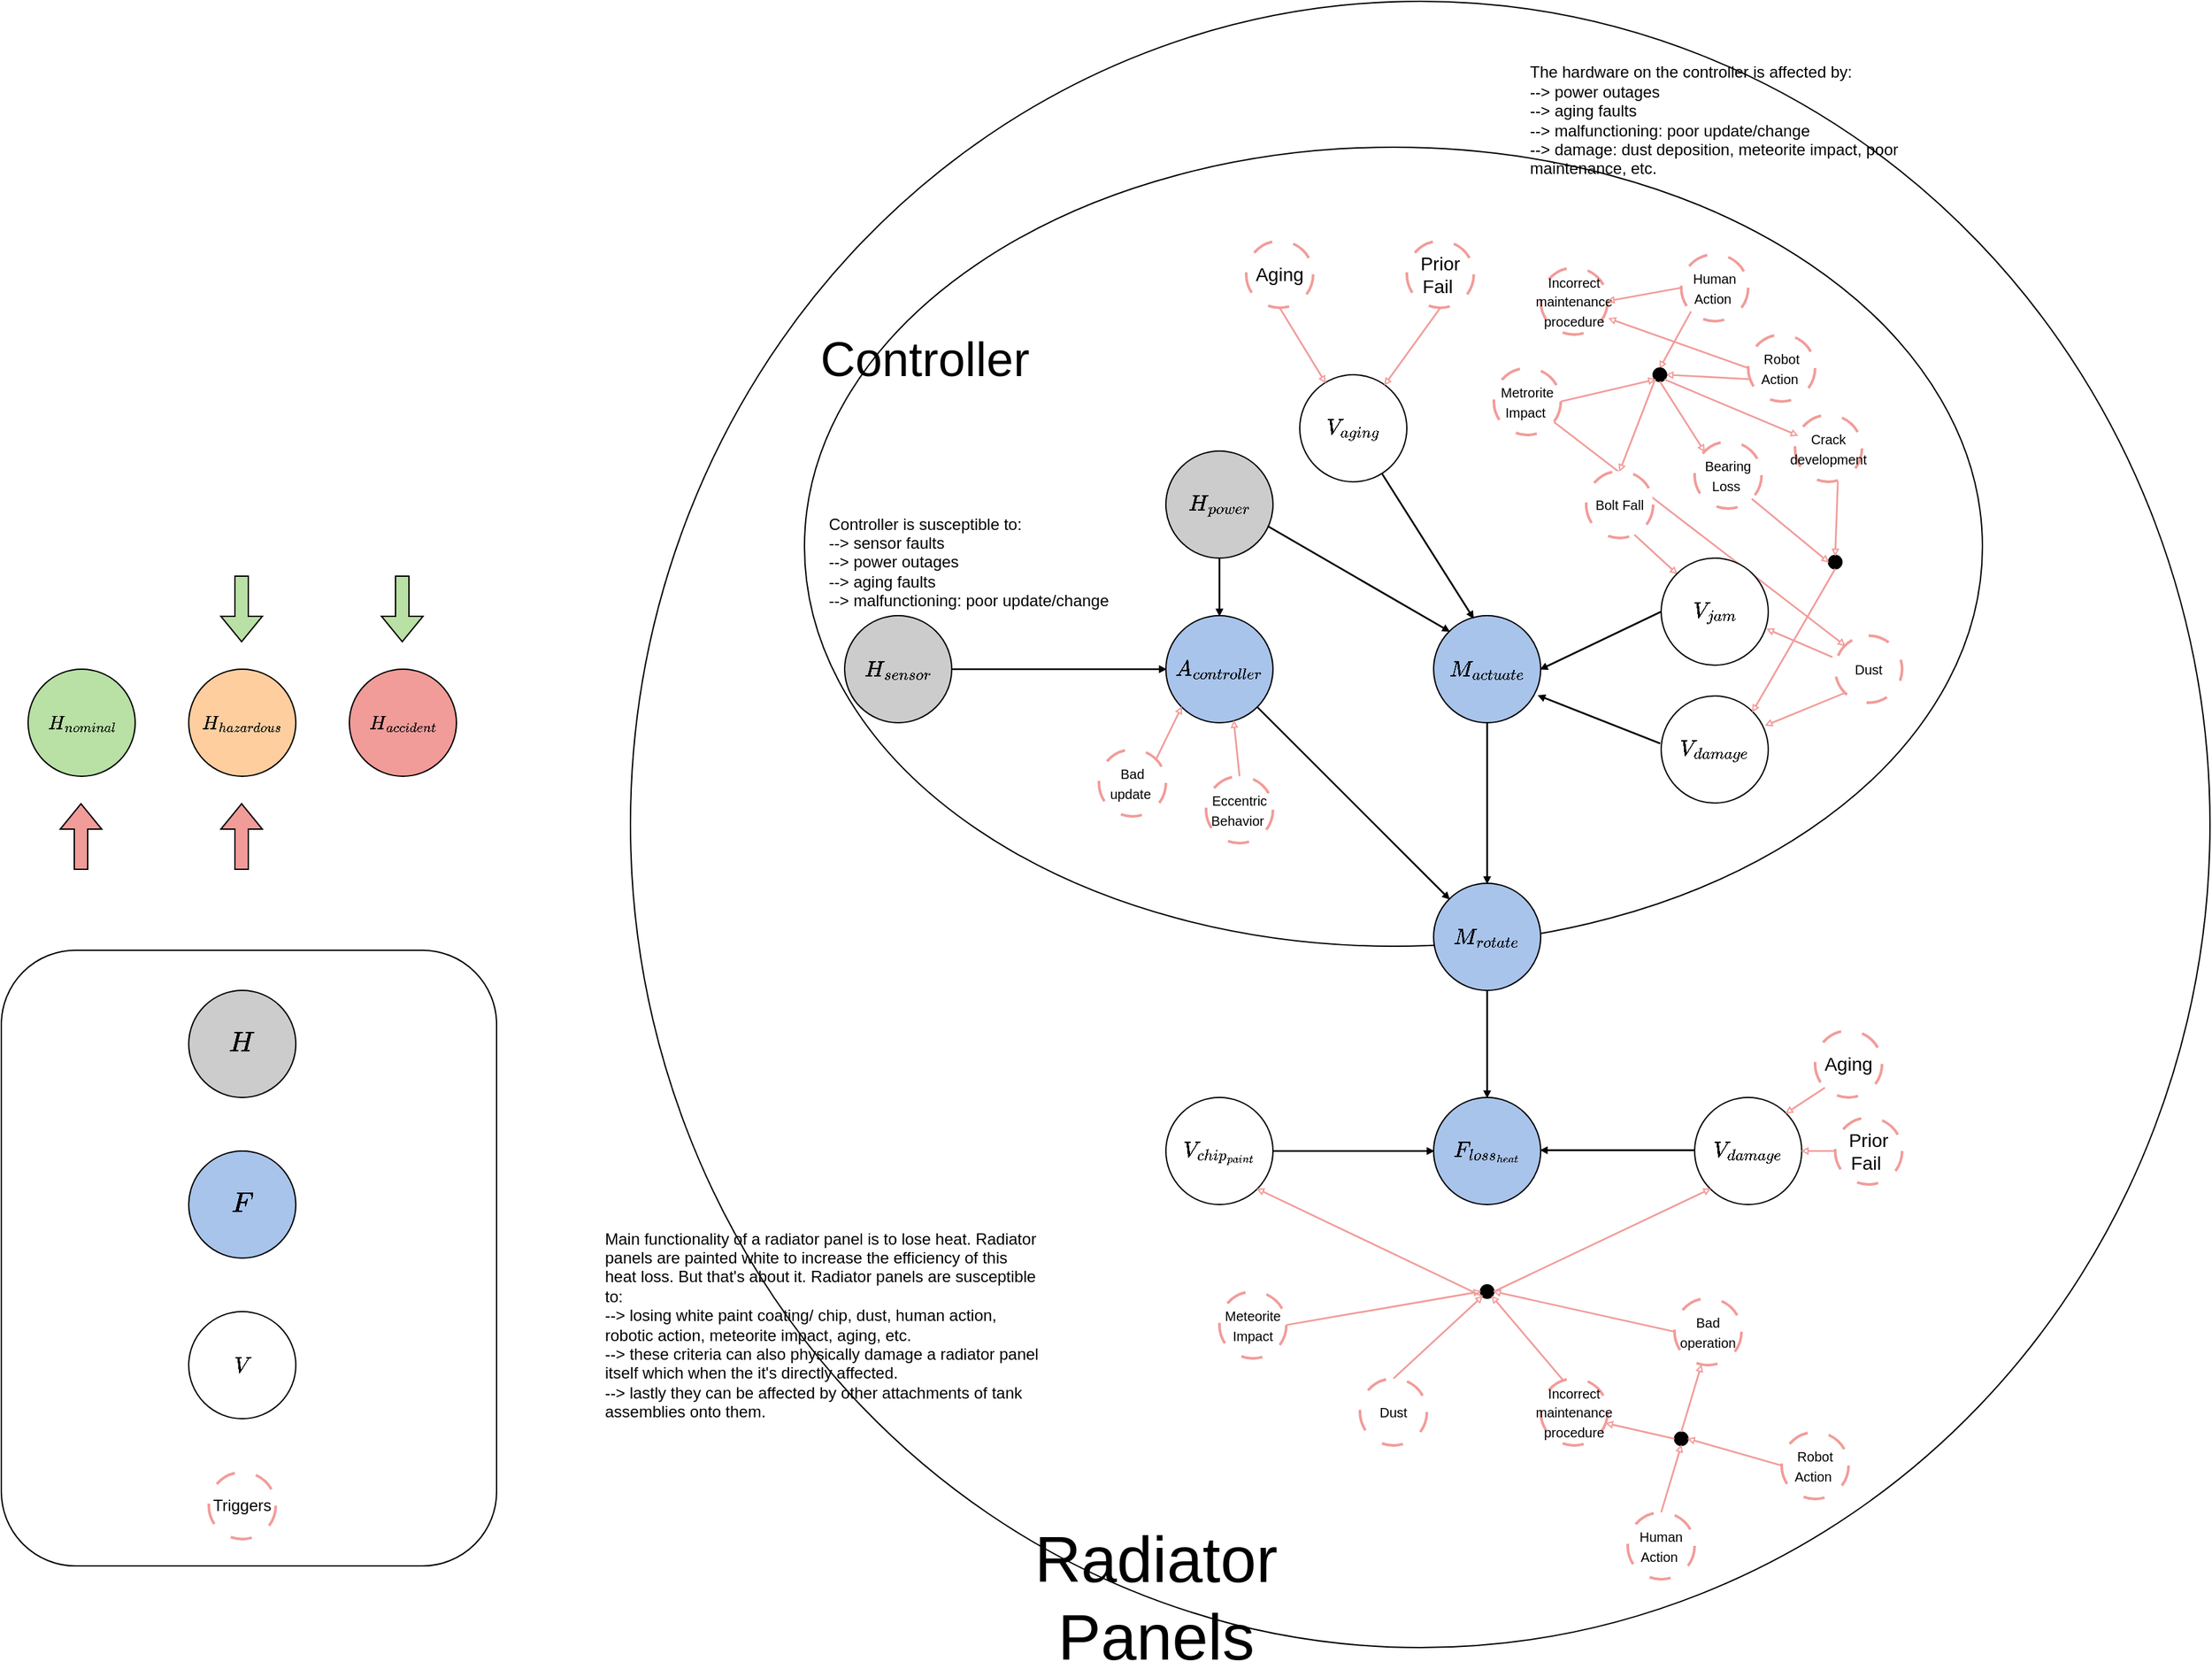 <mxfile version="21.6.8" type="device">
  <diagram name="Page-1" id="eAiV2HlveXnox6a5wbPU">
    <mxGraphModel dx="-1944" dy="2448" grid="1" gridSize="10" guides="1" tooltips="1" connect="1" arrows="1" fold="1" page="1" pageScale="1" pageWidth="850" pageHeight="1100" math="1" shadow="0">
      <root>
        <mxCell id="0" />
        <mxCell id="1" parent="0" />
        <mxCell id="Y6DLFuJjkjQP9hIwQ6mm-1" value="" style="rounded=1;whiteSpace=wrap;html=1;" vertex="1" parent="1">
          <mxGeometry x="3420" y="90" width="370" height="460" as="geometry" />
        </mxCell>
        <mxCell id="muE9ZtOaTJ1mrHtmLqYb-63" value="" style="ellipse;whiteSpace=wrap;html=1;strokeColor=#000000;" parent="1" vertex="1">
          <mxGeometry x="3890" y="-619" width="1180" height="1230" as="geometry" />
        </mxCell>
        <mxCell id="muE9ZtOaTJ1mrHtmLqYb-22" value="" style="ellipse;whiteSpace=wrap;html=1;strokeColor=#000000;" parent="1" vertex="1">
          <mxGeometry x="4020" y="-510" width="880" height="597" as="geometry" />
        </mxCell>
        <mxCell id="muE9ZtOaTJ1mrHtmLqYb-1" value="&lt;span style=&quot;caret-color: rgb(0, 0, 0); color: rgb(0, 0, 0); font-family: Helvetica; font-size: 12px; font-style: normal; font-variant-caps: normal; font-weight: 400; letter-spacing: normal; text-align: center; text-indent: 0px; text-transform: none; word-spacing: 0px; -webkit-text-stroke-width: 0px; text-decoration: none; float: none; display: inline !important;&quot;&gt;$$ H_{nominal}$$&lt;/span&gt;" style="ellipse;whiteSpace=wrap;html=1;aspect=fixed;fillColor=#B9E0A5;" parent="1" vertex="1">
          <mxGeometry x="3440" y="-120" width="80" height="80" as="geometry" />
        </mxCell>
        <mxCell id="muE9ZtOaTJ1mrHtmLqYb-2" value="&lt;span style=&quot;caret-color: rgb(0, 0, 0); color: rgb(0, 0, 0); font-family: Helvetica; font-size: 12px; font-style: normal; font-variant-caps: normal; font-weight: 400; letter-spacing: normal; text-align: center; text-indent: 0px; text-transform: none; word-spacing: 0px; -webkit-text-stroke-width: 0px; text-decoration: none; float: none; display: inline !important;&quot;&gt;$$ H_{hazardous}$$&lt;/span&gt;" style="ellipse;whiteSpace=wrap;html=1;aspect=fixed;fillColor=#FFCE9F;" parent="1" vertex="1">
          <mxGeometry x="3560" y="-120" width="80" height="80" as="geometry" />
        </mxCell>
        <mxCell id="muE9ZtOaTJ1mrHtmLqYb-3" value="&lt;span style=&quot;caret-color: rgb(0, 0, 0); color: rgb(0, 0, 0); font-family: Helvetica; font-size: 12px; font-style: normal; font-variant-caps: normal; font-weight: 400; letter-spacing: normal; text-align: center; text-indent: 0px; text-transform: none; word-spacing: 0px; -webkit-text-stroke-width: 0px; text-decoration: none; float: none; display: inline !important;&quot;&gt;$$ H_{accident}$$&lt;/span&gt;" style="ellipse;whiteSpace=wrap;html=1;aspect=fixed;fillColor=#F19C99;" parent="1" vertex="1">
          <mxGeometry x="3680" y="-120" width="80" height="80" as="geometry" />
        </mxCell>
        <mxCell id="muE9ZtOaTJ1mrHtmLqYb-4" value="" style="shape=flexArrow;endArrow=classic;html=1;rounded=0;fillColor=#F19C99;" parent="1" edge="1">
          <mxGeometry width="50" height="50" relative="1" as="geometry">
            <mxPoint x="3479.5" y="30" as="sourcePoint" />
            <mxPoint x="3479.5" y="-20" as="targetPoint" />
          </mxGeometry>
        </mxCell>
        <mxCell id="muE9ZtOaTJ1mrHtmLqYb-5" value="" style="shape=flexArrow;endArrow=classic;html=1;rounded=0;fillColor=#F19C99;" parent="1" edge="1">
          <mxGeometry width="50" height="50" relative="1" as="geometry">
            <mxPoint x="3599.5" y="30" as="sourcePoint" />
            <mxPoint x="3599.5" y="-20" as="targetPoint" />
          </mxGeometry>
        </mxCell>
        <mxCell id="muE9ZtOaTJ1mrHtmLqYb-6" value="" style="shape=flexArrow;endArrow=classic;html=1;rounded=0;fillColor=#B9E0A5;" parent="1" edge="1">
          <mxGeometry width="50" height="50" relative="1" as="geometry">
            <mxPoint x="3599.5" y="-190" as="sourcePoint" />
            <mxPoint x="3599.5" y="-140" as="targetPoint" />
          </mxGeometry>
        </mxCell>
        <mxCell id="muE9ZtOaTJ1mrHtmLqYb-7" value="" style="shape=flexArrow;endArrow=classic;html=1;rounded=0;fillColor=#B9E0A5;" parent="1" edge="1">
          <mxGeometry width="50" height="50" relative="1" as="geometry">
            <mxPoint x="3719.5" y="-190" as="sourcePoint" />
            <mxPoint x="3719.5" y="-140" as="targetPoint" />
          </mxGeometry>
        </mxCell>
        <mxCell id="muE9ZtOaTJ1mrHtmLqYb-8" value="&lt;font style=&quot;font-size: 18px;&quot;&gt;$$H$$&lt;/font&gt;" style="ellipse;whiteSpace=wrap;html=1;aspect=fixed;fillColor=#CCCCCC;" parent="1" vertex="1">
          <mxGeometry x="3560" y="120" width="80" height="80" as="geometry" />
        </mxCell>
        <mxCell id="muE9ZtOaTJ1mrHtmLqYb-9" value="&lt;font style=&quot;font-size: 18px;&quot;&gt;$$F$$&lt;/font&gt;" style="ellipse;whiteSpace=wrap;html=1;aspect=fixed;fillColor=#A9C4EB;" parent="1" vertex="1">
          <mxGeometry x="3560" y="240" width="80" height="80" as="geometry" />
        </mxCell>
        <mxCell id="muE9ZtOaTJ1mrHtmLqYb-10" value="&lt;font style=&quot;font-size: 14px;&quot;&gt;$$A_{controller}$$&lt;/font&gt;" style="ellipse;whiteSpace=wrap;html=1;aspect=fixed;fillColor=#A9C4EB;" parent="1" vertex="1">
          <mxGeometry x="4290" y="-160" width="80" height="80" as="geometry" />
        </mxCell>
        <mxCell id="muE9ZtOaTJ1mrHtmLqYb-11" value="&lt;font style=&quot;font-size: 14px;&quot;&gt;$$M_{actuate}$$&lt;/font&gt;" style="ellipse;whiteSpace=wrap;html=1;aspect=fixed;fillColor=#A9C4EB;" parent="1" vertex="1">
          <mxGeometry x="4490" y="-160" width="80" height="80" as="geometry" />
        </mxCell>
        <mxCell id="muE9ZtOaTJ1mrHtmLqYb-13" value="&lt;font style=&quot;font-size: 14px;&quot;&gt;$$H_{sensor}$$&lt;/font&gt;" style="ellipse;whiteSpace=wrap;html=1;aspect=fixed;fillColor=#CCCCCC;" parent="1" vertex="1">
          <mxGeometry x="4050" y="-160" width="80" height="80" as="geometry" />
        </mxCell>
        <mxCell id="muE9ZtOaTJ1mrHtmLqYb-14" value="&lt;font style=&quot;font-size: 14px;&quot;&gt;$$H_{power}$$&lt;/font&gt;" style="ellipse;whiteSpace=wrap;html=1;aspect=fixed;fillColor=#CCCCCC;" parent="1" vertex="1">
          <mxGeometry x="4290" y="-283" width="80" height="80" as="geometry" />
        </mxCell>
        <mxCell id="muE9ZtOaTJ1mrHtmLqYb-15" value="" style="shape=flexArrow;endArrow=classic;html=1;rounded=0;fillColor=#000000;exitX=1;exitY=0.5;exitDx=0;exitDy=0;width=0.323;endSize=1.065;endWidth=2.981;" parent="1" source="muE9ZtOaTJ1mrHtmLqYb-13" target="muE9ZtOaTJ1mrHtmLqYb-10" edge="1">
          <mxGeometry width="50" height="50" relative="1" as="geometry">
            <mxPoint x="4380" y="-110" as="sourcePoint" />
            <mxPoint x="4500" y="-110" as="targetPoint" />
          </mxGeometry>
        </mxCell>
        <mxCell id="muE9ZtOaTJ1mrHtmLqYb-23" value="&lt;font style=&quot;font-size: 14px;&quot;&gt;$$V_{aging}$$&lt;/font&gt;" style="ellipse;whiteSpace=wrap;html=1;aspect=fixed;fillColor=#FFFFFF;strokeColor=#080505;strokeWidth=1;" parent="1" vertex="1">
          <mxGeometry x="4390" y="-340" width="80" height="80" as="geometry" />
        </mxCell>
        <mxCell id="muE9ZtOaTJ1mrHtmLqYb-24" value="&lt;div style=&quot;text-align: left;&quot;&gt;Controller is susceptible to:&amp;nbsp;&lt;/div&gt;&lt;div style=&quot;text-align: left;&quot;&gt;--&amp;gt; sensor faults&amp;nbsp;&lt;/div&gt;&lt;div style=&quot;text-align: left;&quot;&gt;--&amp;gt; power outages&amp;nbsp;&lt;/div&gt;&lt;div style=&quot;text-align: left;&quot;&gt;--&amp;gt; aging faults&lt;/div&gt;&lt;div style=&quot;text-align: left;&quot;&gt;--&amp;gt; malfunctioning: poor update/change&amp;nbsp;&lt;/div&gt;" style="text;html=1;strokeColor=none;fillColor=none;align=center;verticalAlign=middle;whiteSpace=wrap;rounded=0;" parent="1" vertex="1">
          <mxGeometry x="3980" y="-280" width="329" height="160" as="geometry" />
        </mxCell>
        <mxCell id="muE9ZtOaTJ1mrHtmLqYb-30" value="" style="shape=flexArrow;endArrow=classic;html=1;rounded=0;fillColor=#000000;exitX=1;exitY=1;exitDx=0;exitDy=0;width=0.323;endSize=1.065;endWidth=2.981;entryX=0;entryY=0;entryDx=0;entryDy=0;" parent="1" source="muE9ZtOaTJ1mrHtmLqYb-10" target="muE9ZtOaTJ1mrHtmLqYb-122" edge="1">
          <mxGeometry width="50" height="50" relative="1" as="geometry">
            <mxPoint x="4140" y="-110" as="sourcePoint" />
            <mxPoint x="4300" y="-110" as="targetPoint" />
          </mxGeometry>
        </mxCell>
        <mxCell id="muE9ZtOaTJ1mrHtmLqYb-31" value="" style="shape=flexArrow;endArrow=classic;html=1;rounded=0;fillColor=#000000;exitX=0.5;exitY=1;exitDx=0;exitDy=0;width=0.323;endSize=1.065;endWidth=2.981;entryX=0.5;entryY=0;entryDx=0;entryDy=0;" parent="1" source="muE9ZtOaTJ1mrHtmLqYb-14" target="muE9ZtOaTJ1mrHtmLqYb-10" edge="1">
          <mxGeometry width="50" height="50" relative="1" as="geometry">
            <mxPoint x="4150" y="-100" as="sourcePoint" />
            <mxPoint x="4425" y="-198" as="targetPoint" />
          </mxGeometry>
        </mxCell>
        <mxCell id="muE9ZtOaTJ1mrHtmLqYb-32" value="" style="shape=flexArrow;endArrow=classic;html=1;rounded=0;fillColor=#000000;width=0.323;endSize=1.065;endWidth=2.981;entryX=0.371;entryY=0.023;entryDx=0;entryDy=0;entryPerimeter=0;" parent="1" source="muE9ZtOaTJ1mrHtmLqYb-23" target="muE9ZtOaTJ1mrHtmLqYb-11" edge="1">
          <mxGeometry width="50" height="50" relative="1" as="geometry">
            <mxPoint x="4288" y="-262" as="sourcePoint" />
            <mxPoint x="4435" y="-188" as="targetPoint" />
          </mxGeometry>
        </mxCell>
        <mxCell id="muE9ZtOaTJ1mrHtmLqYb-36" value="&lt;font style=&quot;font-size: 14px;&quot;&gt;Aging&lt;/font&gt;" style="ellipse;whiteSpace=wrap;html=1;aspect=fixed;fillColor=#FFFFFF;strokeColor=#F19C99;strokeWidth=2;dashed=1;dashPattern=8 8;" parent="1" vertex="1">
          <mxGeometry x="4350" y="-440" width="50" height="50" as="geometry" />
        </mxCell>
        <mxCell id="muE9ZtOaTJ1mrHtmLqYb-38" value="&lt;span style=&quot;font-size: 14px;&quot;&gt;Prior Fail&amp;nbsp;&lt;/span&gt;" style="ellipse;whiteSpace=wrap;html=1;aspect=fixed;fillColor=#FFFFFF;strokeColor=#F19C99;strokeWidth=2;dashed=1;dashPattern=8 8;" parent="1" vertex="1">
          <mxGeometry x="4470" y="-440" width="50" height="50" as="geometry" />
        </mxCell>
        <mxCell id="muE9ZtOaTJ1mrHtmLqYb-39" value="" style="shape=flexArrow;endArrow=classic;html=1;rounded=0;exitX=0.5;exitY=1;exitDx=0;exitDy=0;width=0.323;endSize=1.065;endWidth=2.981;strokeColor=#F19C99;" parent="1" source="muE9ZtOaTJ1mrHtmLqYb-36" target="muE9ZtOaTJ1mrHtmLqYb-23" edge="1">
          <mxGeometry width="50" height="50" relative="1" as="geometry">
            <mxPoint x="4440" y="-250" as="sourcePoint" />
            <mxPoint x="4440" y="-193" as="targetPoint" />
          </mxGeometry>
        </mxCell>
        <mxCell id="muE9ZtOaTJ1mrHtmLqYb-40" value="" style="shape=flexArrow;endArrow=classic;html=1;rounded=0;fillColor=#FFFFFF;exitX=0.5;exitY=1;exitDx=0;exitDy=0;width=0.323;endSize=1.065;endWidth=2.981;strokeColor=#F19C99;" parent="1" source="muE9ZtOaTJ1mrHtmLqYb-38" target="muE9ZtOaTJ1mrHtmLqYb-23" edge="1">
          <mxGeometry width="50" height="50" relative="1" as="geometry">
            <mxPoint x="4403" y="-387" as="sourcePoint" />
            <mxPoint x="4426" y="-327" as="targetPoint" />
          </mxGeometry>
        </mxCell>
        <mxCell id="muE9ZtOaTJ1mrHtmLqYb-41" value="&lt;font size=&quot;1&quot;&gt;Bad update&lt;/font&gt;&lt;font style=&quot;font-size: 10px;&quot;&gt;&amp;nbsp;&lt;/font&gt;" style="ellipse;whiteSpace=wrap;html=1;aspect=fixed;fillColor=#FFFFFF;strokeColor=#F19C99;strokeWidth=2;dashed=1;dashPattern=8 8;" parent="1" vertex="1">
          <mxGeometry x="4240" y="-60" width="50" height="50" as="geometry" />
        </mxCell>
        <mxCell id="muE9ZtOaTJ1mrHtmLqYb-42" value="&lt;font style=&quot;font-size: 10px;&quot;&gt;Incorrect maintenance procedure&lt;/font&gt;" style="ellipse;whiteSpace=wrap;html=1;aspect=fixed;fillColor=#FFFFFF;strokeColor=#F19C99;strokeWidth=2;dashed=1;dashPattern=8 8;" parent="1" vertex="1">
          <mxGeometry x="4570" y="-420" width="50" height="50" as="geometry" />
        </mxCell>
        <mxCell id="muE9ZtOaTJ1mrHtmLqYb-45" value="&lt;div style=&quot;text-align: left;&quot;&gt;The hardware on the controller is affected by:&amp;nbsp;&lt;/div&gt;&lt;div style=&quot;text-align: left;&quot;&gt;--&amp;gt; power outages&amp;nbsp;&lt;/div&gt;&lt;div style=&quot;text-align: left;&quot;&gt;--&amp;gt; aging faults&lt;/div&gt;&lt;div style=&quot;text-align: left;&quot;&gt;--&amp;gt; malfunctioning: poor update/change&amp;nbsp;&lt;/div&gt;&lt;div style=&quot;text-align: left;&quot;&gt;--&amp;gt; damage: dust deposition, meteorite impact, poor maintenance, etc.&amp;nbsp;&lt;/div&gt;" style="text;html=1;strokeColor=none;fillColor=none;align=center;verticalAlign=middle;whiteSpace=wrap;rounded=0;" parent="1" vertex="1">
          <mxGeometry x="4560.5" y="-610" width="329" height="160" as="geometry" />
        </mxCell>
        <mxCell id="muE9ZtOaTJ1mrHtmLqYb-48" value="" style="shape=flexArrow;endArrow=classic;html=1;rounded=0;fillColor=#000000;exitX=0;exitY=0.5;exitDx=0;exitDy=0;width=0.323;endSize=1.065;endWidth=2.981;entryX=1;entryY=0.5;entryDx=0;entryDy=0;" parent="1" source="muE9ZtOaTJ1mrHtmLqYb-47" target="muE9ZtOaTJ1mrHtmLqYb-11" edge="1">
          <mxGeometry width="50" height="50" relative="1" as="geometry">
            <mxPoint x="4480" y="-290" as="sourcePoint" />
            <mxPoint x="4580" y="-290" as="targetPoint" />
          </mxGeometry>
        </mxCell>
        <mxCell id="muE9ZtOaTJ1mrHtmLqYb-51" value="&lt;font style=&quot;font-size: 10px;&quot;&gt;Dust&lt;/font&gt;" style="ellipse;whiteSpace=wrap;html=1;aspect=fixed;fillColor=#FFFFFF;strokeColor=#F19C99;strokeWidth=2;dashed=1;dashPattern=8 8;direction=north;" parent="1" vertex="1">
          <mxGeometry x="4790" y="-145" width="50" height="50" as="geometry" />
        </mxCell>
        <mxCell id="muE9ZtOaTJ1mrHtmLqYb-55" value="&lt;font style=&quot;font-size: 14px;&quot;&gt;$$V$$&lt;/font&gt;" style="ellipse;whiteSpace=wrap;html=1;aspect=fixed;fillColor=#FFFFFF;strokeColor=#080505;strokeWidth=1;" parent="1" vertex="1">
          <mxGeometry x="3560" y="360" width="80" height="80" as="geometry" />
        </mxCell>
        <mxCell id="muE9ZtOaTJ1mrHtmLqYb-56" value="&lt;font style=&quot;font-size: 12px;&quot;&gt;Triggers&lt;/font&gt;" style="ellipse;whiteSpace=wrap;html=1;aspect=fixed;fillColor=#FFFFFF;strokeColor=#F19C99;strokeWidth=2;dashed=1;dashPattern=8 8;" parent="1" vertex="1">
          <mxGeometry x="3575" y="480" width="50" height="50" as="geometry" />
        </mxCell>
        <mxCell id="muE9ZtOaTJ1mrHtmLqYb-57" value="&lt;div style=&quot;text-align: center;&quot;&gt;&lt;font style=&quot;font-size: 36px;&quot;&gt;Controller&amp;nbsp;&lt;/font&gt;&lt;/div&gt;" style="text;whiteSpace=wrap;html=1;fillColor=none;" parent="1" vertex="1">
          <mxGeometry x="4030" y="-380" width="150" height="40" as="geometry" />
        </mxCell>
        <mxCell id="muE9ZtOaTJ1mrHtmLqYb-61" value="&lt;font style=&quot;font-size: 14px;&quot;&gt;$$F_{loss_{heat}}$$&lt;/font&gt;" style="ellipse;whiteSpace=wrap;html=1;aspect=fixed;fillColor=#A9C4EB;" parent="1" vertex="1">
          <mxGeometry x="4490" y="200" width="80" height="80" as="geometry" />
        </mxCell>
        <mxCell id="muE9ZtOaTJ1mrHtmLqYb-62" value="" style="shape=flexArrow;endArrow=classic;html=1;rounded=0;fillColor=#000000;exitX=0.5;exitY=1;exitDx=0;exitDy=0;width=0.323;endSize=1.065;endWidth=2.981;entryX=0.5;entryY=0;entryDx=0;entryDy=0;" parent="1" source="muE9ZtOaTJ1mrHtmLqYb-11" target="muE9ZtOaTJ1mrHtmLqYb-122" edge="1">
          <mxGeometry width="50" height="50" relative="1" as="geometry">
            <mxPoint x="4380" y="-110" as="sourcePoint" />
            <mxPoint x="4500" y="-110" as="targetPoint" />
          </mxGeometry>
        </mxCell>
        <mxCell id="muE9ZtOaTJ1mrHtmLqYb-64" value="&lt;div style=&quot;text-align: left;&quot;&gt;Main functionality of a radiator panel is to lose heat. Radiator panels are painted white to increase the efficiency of this heat loss. But that&#39;s about it. Radiator panels are susceptible to:&amp;nbsp;&lt;/div&gt;&lt;div style=&quot;text-align: left;&quot;&gt;--&amp;gt; losing white paint coating/ chip, dust, human action, robotic action, meteorite impact, aging, etc.&amp;nbsp;&lt;/div&gt;&lt;div style=&quot;text-align: left;&quot;&gt;--&amp;gt; these criteria can also physically damage a radiator panel itself which when the it&#39;s directly affected. &amp;nbsp;&lt;/div&gt;&lt;div style=&quot;text-align: left;&quot;&gt;--&amp;gt; lastly they can be affected by other attachments of tank assemblies onto them.&amp;nbsp;&lt;/div&gt;" style="text;html=1;strokeColor=none;fillColor=none;align=center;verticalAlign=middle;whiteSpace=wrap;rounded=0;" parent="1" vertex="1">
          <mxGeometry x="3870" y="290" width="329" height="160" as="geometry" />
        </mxCell>
        <mxCell id="muE9ZtOaTJ1mrHtmLqYb-65" value="&lt;font style=&quot;font-size: 14px;&quot;&gt;$$V_{chip_{paint}}$$&lt;/font&gt;" style="ellipse;whiteSpace=wrap;html=1;aspect=fixed;fillColor=#FFFFFF;strokeColor=#080505;strokeWidth=1;" parent="1" vertex="1">
          <mxGeometry x="4290" y="200" width="80" height="80" as="geometry" />
        </mxCell>
        <mxCell id="muE9ZtOaTJ1mrHtmLqYb-66" value="&lt;font style=&quot;font-size: 10px;&quot;&gt;Dust&lt;/font&gt;" style="ellipse;whiteSpace=wrap;html=1;aspect=fixed;fillColor=#FFFFFF;strokeColor=#F19C99;strokeWidth=2;dashed=1;dashPattern=8 8;" parent="1" vertex="1">
          <mxGeometry x="4435" y="410" width="50" height="50" as="geometry" />
        </mxCell>
        <mxCell id="muE9ZtOaTJ1mrHtmLqYb-67" value="&lt;font style=&quot;font-size: 10px;&quot;&gt;Meteorite Impact&lt;/font&gt;" style="ellipse;whiteSpace=wrap;html=1;aspect=fixed;fillColor=#FFFFFF;strokeColor=#F19C99;strokeWidth=2;dashed=1;dashPattern=8 8;" parent="1" vertex="1">
          <mxGeometry x="4330" y="345" width="50" height="50" as="geometry" />
        </mxCell>
        <mxCell id="muE9ZtOaTJ1mrHtmLqYb-69" value="&lt;font style=&quot;font-size: 14px;&quot;&gt;Aging&lt;/font&gt;" style="ellipse;whiteSpace=wrap;html=1;aspect=fixed;fillColor=#FFFFFF;strokeColor=#F19C99;strokeWidth=2;dashed=1;dashPattern=8 8;" parent="1" vertex="1">
          <mxGeometry x="4775" y="150" width="50" height="50" as="geometry" />
        </mxCell>
        <mxCell id="muE9ZtOaTJ1mrHtmLqYb-70" value="&lt;font style=&quot;font-size: 10px;&quot;&gt;Human Action&amp;nbsp;&lt;/font&gt;" style="ellipse;whiteSpace=wrap;html=1;aspect=fixed;fillColor=#FFFFFF;strokeColor=#F19C99;strokeWidth=2;dashed=1;dashPattern=8 8;" parent="1" vertex="1">
          <mxGeometry x="4635" y="510" width="50" height="50" as="geometry" />
        </mxCell>
        <mxCell id="muE9ZtOaTJ1mrHtmLqYb-71" value="&lt;font style=&quot;font-size: 10px;&quot;&gt;Robot Action&amp;nbsp;&lt;/font&gt;" style="ellipse;whiteSpace=wrap;html=1;aspect=fixed;fillColor=#FFFFFF;strokeColor=#F19C99;strokeWidth=2;dashed=1;dashPattern=8 8;" parent="1" vertex="1">
          <mxGeometry x="4750" y="450" width="50" height="50" as="geometry" />
        </mxCell>
        <mxCell id="muE9ZtOaTJ1mrHtmLqYb-72" value="&lt;font style=&quot;font-size: 10px;&quot;&gt;Human Action&amp;nbsp;&lt;/font&gt;" style="ellipse;whiteSpace=wrap;html=1;aspect=fixed;fillColor=#FFFFFF;strokeColor=#F19C99;strokeWidth=2;dashed=1;dashPattern=8 8;" parent="1" vertex="1">
          <mxGeometry x="4675" y="-430" width="50" height="50" as="geometry" />
        </mxCell>
        <mxCell id="muE9ZtOaTJ1mrHtmLqYb-73" value="&lt;font style=&quot;font-size: 10px;&quot;&gt;Robot Action&amp;nbsp;&lt;/font&gt;" style="ellipse;whiteSpace=wrap;html=1;aspect=fixed;fillColor=#FFFFFF;strokeColor=#F19C99;strokeWidth=2;dashed=1;dashPattern=8 8;" parent="1" vertex="1">
          <mxGeometry x="4725" y="-370" width="50" height="50" as="geometry" />
        </mxCell>
        <mxCell id="muE9ZtOaTJ1mrHtmLqYb-75" value="" style="shape=flexArrow;endArrow=classic;html=1;rounded=0;exitX=0;exitY=1;exitDx=0;exitDy=0;width=0.323;endSize=1.065;endWidth=2.981;strokeColor=#F19C99;entryX=0.5;entryY=0;entryDx=0;entryDy=0;" parent="1" source="muE9ZtOaTJ1mrHtmLqYb-72" target="muE9ZtOaTJ1mrHtmLqYb-109" edge="1">
          <mxGeometry width="50" height="50" relative="1" as="geometry">
            <mxPoint x="4740" y="-375" as="sourcePoint" />
            <mxPoint x="4700" y="-375" as="targetPoint" />
          </mxGeometry>
        </mxCell>
        <mxCell id="muE9ZtOaTJ1mrHtmLqYb-76" value="" style="shape=flexArrow;endArrow=classic;html=1;rounded=0;exitX=0.048;exitY=0.668;exitDx=0;exitDy=0;width=0.323;endSize=1.065;endWidth=2.981;strokeColor=#F19C99;entryX=1;entryY=0.5;entryDx=0;entryDy=0;exitPerimeter=0;" parent="1" source="muE9ZtOaTJ1mrHtmLqYb-73" target="muE9ZtOaTJ1mrHtmLqYb-109" edge="1">
          <mxGeometry width="50" height="50" relative="1" as="geometry">
            <mxPoint x="4747" y="-357" as="sourcePoint" />
            <mxPoint x="4735" y="-330" as="targetPoint" />
          </mxGeometry>
        </mxCell>
        <mxCell id="muE9ZtOaTJ1mrHtmLqYb-77" value="&lt;font style=&quot;font-size: 14px;&quot;&gt;$$V_{damage}$$&lt;/font&gt;" style="ellipse;whiteSpace=wrap;html=1;aspect=fixed;fillColor=#FFFFFF;strokeColor=#080505;strokeWidth=1;" parent="1" vertex="1">
          <mxGeometry x="4685" y="200" width="80" height="80" as="geometry" />
        </mxCell>
        <mxCell id="muE9ZtOaTJ1mrHtmLqYb-78" value="" style="shape=flexArrow;endArrow=classic;html=1;rounded=0;fillColor=#000000;exitX=0;exitY=0.5;exitDx=0;exitDy=0;width=0.323;endSize=1.065;endWidth=2.981;entryX=1;entryY=0.5;entryDx=0;entryDy=0;" parent="1" edge="1">
          <mxGeometry width="50" height="50" relative="1" as="geometry">
            <mxPoint x="4685" y="239.41" as="sourcePoint" />
            <mxPoint x="4570" y="239.41" as="targetPoint" />
          </mxGeometry>
        </mxCell>
        <mxCell id="muE9ZtOaTJ1mrHtmLqYb-79" value="" style="shape=flexArrow;endArrow=classic;html=1;rounded=0;fillColor=#000000;exitX=1;exitY=0.5;exitDx=0;exitDy=0;width=0.323;endSize=1.065;endWidth=2.981;entryX=0;entryY=0.5;entryDx=0;entryDy=0;" parent="1" source="muE9ZtOaTJ1mrHtmLqYb-65" target="muE9ZtOaTJ1mrHtmLqYb-61" edge="1">
          <mxGeometry width="50" height="50" relative="1" as="geometry">
            <mxPoint x="4695" y="249.41" as="sourcePoint" />
            <mxPoint x="4580" y="249.41" as="targetPoint" />
          </mxGeometry>
        </mxCell>
        <mxCell id="muE9ZtOaTJ1mrHtmLqYb-81" value="" style="shape=flexArrow;endArrow=classic;html=1;rounded=0;exitX=0;exitY=1;exitDx=0;exitDy=0;width=0.323;endSize=1.065;endWidth=2.981;strokeColor=#F19C99;entryX=1;entryY=0;entryDx=0;entryDy=0;" parent="1" source="muE9ZtOaTJ1mrHtmLqYb-69" target="muE9ZtOaTJ1mrHtmLqYb-77" edge="1">
          <mxGeometry width="50" height="50" relative="1" as="geometry">
            <mxPoint x="4712" y="-295" as="sourcePoint" />
            <mxPoint x="4660" y="-290" as="targetPoint" />
          </mxGeometry>
        </mxCell>
        <mxCell id="muE9ZtOaTJ1mrHtmLqYb-82" value="&lt;span style=&quot;font-size: 14px;&quot;&gt;Prior Fail&amp;nbsp;&lt;/span&gt;" style="ellipse;whiteSpace=wrap;html=1;aspect=fixed;fillColor=#FFFFFF;strokeColor=#F19C99;strokeWidth=2;dashed=1;dashPattern=8 8;" parent="1" vertex="1">
          <mxGeometry x="4790" y="215" width="50" height="50" as="geometry" />
        </mxCell>
        <mxCell id="muE9ZtOaTJ1mrHtmLqYb-84" value="" style="shape=flexArrow;endArrow=classic;html=1;rounded=0;exitX=0;exitY=0.5;exitDx=0;exitDy=0;width=0.323;endSize=1.065;endWidth=2.981;strokeColor=#F19C99;entryX=1;entryY=0.5;entryDx=0;entryDy=0;" parent="1" source="muE9ZtOaTJ1mrHtmLqYb-82" target="muE9ZtOaTJ1mrHtmLqYb-77" edge="1">
          <mxGeometry width="50" height="50" relative="1" as="geometry">
            <mxPoint x="4385" y="-380" as="sourcePoint" />
            <mxPoint x="4419" y="-324" as="targetPoint" />
          </mxGeometry>
        </mxCell>
        <mxCell id="muE9ZtOaTJ1mrHtmLqYb-85" value="&lt;font style=&quot;font-size: 10px;&quot;&gt;Incorrect maintenance procedure&lt;/font&gt;" style="ellipse;whiteSpace=wrap;html=1;aspect=fixed;fillColor=#FFFFFF;strokeColor=#F19C99;strokeWidth=2;dashed=1;dashPattern=8 8;" parent="1" vertex="1">
          <mxGeometry x="4570" y="410" width="50" height="50" as="geometry" />
        </mxCell>
        <mxCell id="muE9ZtOaTJ1mrHtmLqYb-86" value="&lt;font style=&quot;font-size: 10px;&quot;&gt;Bad operation&lt;/font&gt;" style="ellipse;whiteSpace=wrap;html=1;aspect=fixed;fillColor=#FFFFFF;strokeColor=#F19C99;strokeWidth=2;dashed=1;dashPattern=8 8;" parent="1" vertex="1">
          <mxGeometry x="4670" y="350" width="50" height="50" as="geometry" />
        </mxCell>
        <mxCell id="muE9ZtOaTJ1mrHtmLqYb-87" value="" style="ellipse;whiteSpace=wrap;html=1;aspect=fixed;fillColor=#000000;strokeColor=#000000;" parent="1" vertex="1">
          <mxGeometry x="4525" y="340" width="10" height="10" as="geometry" />
        </mxCell>
        <mxCell id="muE9ZtOaTJ1mrHtmLqYb-88" value="" style="ellipse;whiteSpace=wrap;html=1;aspect=fixed;fillColor=#000000;strokeColor=#000000;" parent="1" vertex="1">
          <mxGeometry x="4670" y="450" width="10" height="10" as="geometry" />
        </mxCell>
        <mxCell id="muE9ZtOaTJ1mrHtmLqYb-90" value="" style="shape=flexArrow;endArrow=classic;html=1;rounded=0;exitX=0.5;exitY=0;exitDx=0;exitDy=0;width=0.323;endSize=1.065;endWidth=2.981;strokeColor=#F19C99;entryX=0;entryY=1;entryDx=0;entryDy=0;" parent="1" source="muE9ZtOaTJ1mrHtmLqYb-66" target="muE9ZtOaTJ1mrHtmLqYb-87" edge="1">
          <mxGeometry width="50" height="50" relative="1" as="geometry">
            <mxPoint x="4637" y="173" as="sourcePoint" />
            <mxPoint x="4568" y="222" as="targetPoint" />
          </mxGeometry>
        </mxCell>
        <mxCell id="muE9ZtOaTJ1mrHtmLqYb-91" value="" style="shape=flexArrow;endArrow=classic;html=1;rounded=0;exitX=0.342;exitY=0.033;exitDx=0;exitDy=0;width=0.323;endSize=1.065;endWidth=2.981;strokeColor=#F19C99;entryX=1;entryY=1;entryDx=0;entryDy=0;exitPerimeter=0;" parent="1" source="muE9ZtOaTJ1mrHtmLqYb-85" target="muE9ZtOaTJ1mrHtmLqYb-87" edge="1">
          <mxGeometry width="50" height="50" relative="1" as="geometry">
            <mxPoint x="4470" y="420" as="sourcePoint" />
            <mxPoint x="4536" y="359" as="targetPoint" />
          </mxGeometry>
        </mxCell>
        <mxCell id="muE9ZtOaTJ1mrHtmLqYb-92" value="" style="shape=flexArrow;endArrow=classic;html=1;rounded=0;exitX=0;exitY=0.5;exitDx=0;exitDy=0;width=0.323;endSize=1.065;endWidth=2.981;strokeColor=#F19C99;entryX=1;entryY=0.5;entryDx=0;entryDy=0;" parent="1" source="muE9ZtOaTJ1mrHtmLqYb-86" target="muE9ZtOaTJ1mrHtmLqYb-87" edge="1">
          <mxGeometry width="50" height="50" relative="1" as="geometry">
            <mxPoint x="4597" y="422" as="sourcePoint" />
            <mxPoint x="4544" y="359" as="targetPoint" />
          </mxGeometry>
        </mxCell>
        <mxCell id="muE9ZtOaTJ1mrHtmLqYb-93" value="" style="shape=flexArrow;endArrow=classic;html=1;rounded=0;exitX=1;exitY=0.5;exitDx=0;exitDy=0;width=0.323;endSize=1.065;endWidth=2.981;strokeColor=#F19C99;entryX=0;entryY=0.5;entryDx=0;entryDy=0;" parent="1" source="muE9ZtOaTJ1mrHtmLqYb-67" target="muE9ZtOaTJ1mrHtmLqYb-87" edge="1">
          <mxGeometry width="50" height="50" relative="1" as="geometry">
            <mxPoint x="4680" y="385" as="sourcePoint" />
            <mxPoint x="4545" y="355" as="targetPoint" />
          </mxGeometry>
        </mxCell>
        <mxCell id="muE9ZtOaTJ1mrHtmLqYb-94" value="" style="shape=flexArrow;endArrow=classic;html=1;rounded=0;exitX=0;exitY=1;exitDx=0;exitDy=0;width=0.323;endSize=1.065;endWidth=2.981;strokeColor=#F19C99;entryX=1;entryY=1;entryDx=0;entryDy=0;" parent="1" source="muE9ZtOaTJ1mrHtmLqYb-87" target="muE9ZtOaTJ1mrHtmLqYb-65" edge="1">
          <mxGeometry width="50" height="50" relative="1" as="geometry">
            <mxPoint x="4690" y="395" as="sourcePoint" />
            <mxPoint x="4555" y="365" as="targetPoint" />
          </mxGeometry>
        </mxCell>
        <mxCell id="muE9ZtOaTJ1mrHtmLqYb-95" value="" style="shape=flexArrow;endArrow=classic;html=1;rounded=0;exitX=1;exitY=0.5;exitDx=0;exitDy=0;width=0.323;endSize=1.065;endWidth=2.981;strokeColor=#F19C99;entryX=0;entryY=1;entryDx=0;entryDy=0;" parent="1" source="muE9ZtOaTJ1mrHtmLqYb-87" target="muE9ZtOaTJ1mrHtmLqYb-77" edge="1">
          <mxGeometry width="50" height="50" relative="1" as="geometry">
            <mxPoint x="4536" y="359" as="sourcePoint" />
            <mxPoint x="4378" y="278" as="targetPoint" />
          </mxGeometry>
        </mxCell>
        <mxCell id="muE9ZtOaTJ1mrHtmLqYb-96" value="" style="shape=flexArrow;endArrow=classic;html=1;rounded=0;exitX=0.5;exitY=0;exitDx=0;exitDy=0;width=0.323;endSize=1.065;endWidth=2.981;strokeColor=#F19C99;entryX=0.5;entryY=1;entryDx=0;entryDy=0;" parent="1" source="muE9ZtOaTJ1mrHtmLqYb-70" target="muE9ZtOaTJ1mrHtmLqYb-88" edge="1">
          <mxGeometry width="50" height="50" relative="1" as="geometry">
            <mxPoint x="4680" y="385" as="sourcePoint" />
            <mxPoint x="4545" y="355" as="targetPoint" />
          </mxGeometry>
        </mxCell>
        <mxCell id="muE9ZtOaTJ1mrHtmLqYb-97" value="" style="shape=flexArrow;endArrow=classic;html=1;rounded=0;exitX=0;exitY=0.5;exitDx=0;exitDy=0;width=0.323;endSize=1.065;endWidth=2.981;strokeColor=#F19C99;entryX=1;entryY=0.5;entryDx=0;entryDy=0;" parent="1" source="muE9ZtOaTJ1mrHtmLqYb-71" target="muE9ZtOaTJ1mrHtmLqYb-88" edge="1">
          <mxGeometry width="50" height="50" relative="1" as="geometry">
            <mxPoint x="4670" y="520" as="sourcePoint" />
            <mxPoint x="4685" y="470" as="targetPoint" />
          </mxGeometry>
        </mxCell>
        <mxCell id="muE9ZtOaTJ1mrHtmLqYb-98" value="" style="shape=flexArrow;endArrow=classic;html=1;rounded=0;exitX=0;exitY=0.5;exitDx=0;exitDy=0;width=0.323;endSize=1.065;endWidth=2.981;strokeColor=#F19C99;entryX=0.978;entryY=0.668;entryDx=0;entryDy=0;entryPerimeter=0;" parent="1" source="muE9ZtOaTJ1mrHtmLqYb-88" target="muE9ZtOaTJ1mrHtmLqYb-85" edge="1">
          <mxGeometry width="50" height="50" relative="1" as="geometry">
            <mxPoint x="4760" y="485" as="sourcePoint" />
            <mxPoint x="4690" y="465" as="targetPoint" />
          </mxGeometry>
        </mxCell>
        <mxCell id="muE9ZtOaTJ1mrHtmLqYb-99" value="" style="shape=flexArrow;endArrow=classic;html=1;rounded=0;width=0.323;endSize=1.065;endWidth=2.981;strokeColor=#F19C99;exitX=0.5;exitY=0;exitDx=0;exitDy=0;" parent="1" source="muE9ZtOaTJ1mrHtmLqYb-88" edge="1">
          <mxGeometry width="50" height="50" relative="1" as="geometry">
            <mxPoint x="4680" y="450" as="sourcePoint" />
            <mxPoint x="4690" y="400" as="targetPoint" />
          </mxGeometry>
        </mxCell>
        <mxCell id="muE9ZtOaTJ1mrHtmLqYb-100" value="&lt;div style=&quot;text-align: center;&quot;&gt;&lt;font style=&quot;font-size: 48px;&quot;&gt;Radiator Panels&lt;/font&gt;&lt;/div&gt;" style="text;whiteSpace=wrap;html=1;fillColor=none;" parent="1" vertex="1">
          <mxGeometry x="4190" y="510" width="150" height="40" as="geometry" />
        </mxCell>
        <mxCell id="muE9ZtOaTJ1mrHtmLqYb-103" value="&lt;font style=&quot;font-size: 14px;&quot;&gt;$$V_{damage}$$&lt;/font&gt;" style="ellipse;whiteSpace=wrap;html=1;aspect=fixed;fillColor=#FFFFFF;strokeColor=#080505;strokeWidth=1;" parent="1" vertex="1">
          <mxGeometry x="4660" y="-100" width="80" height="80" as="geometry" />
        </mxCell>
        <mxCell id="muE9ZtOaTJ1mrHtmLqYb-105" value="" style="shape=flexArrow;endArrow=classic;html=1;rounded=0;fillColor=#000000;exitX=-0.009;exitY=0.444;exitDx=0;exitDy=0;width=0.323;endSize=1.065;endWidth=2.981;entryX=0.978;entryY=0.746;entryDx=0;entryDy=0;exitPerimeter=0;entryPerimeter=0;" parent="1" source="muE9ZtOaTJ1mrHtmLqYb-103" target="muE9ZtOaTJ1mrHtmLqYb-11" edge="1">
          <mxGeometry width="50" height="50" relative="1" as="geometry">
            <mxPoint x="4670" y="-153" as="sourcePoint" />
            <mxPoint x="4580" y="-110" as="targetPoint" />
          </mxGeometry>
        </mxCell>
        <mxCell id="muE9ZtOaTJ1mrHtmLqYb-107" value="" style="shape=flexArrow;endArrow=classic;html=1;rounded=0;fillColor=#FFFFFF;exitX=1;exitY=0;exitDx=0;exitDy=0;width=0.323;endSize=1.065;endWidth=2.981;strokeColor=#F19C99;entryX=0;entryY=1;entryDx=0;entryDy=0;" parent="1" source="muE9ZtOaTJ1mrHtmLqYb-41" target="muE9ZtOaTJ1mrHtmLqYb-10" edge="1">
          <mxGeometry width="50" height="50" relative="1" as="geometry">
            <mxPoint x="4505" y="-380" as="sourcePoint" />
            <mxPoint x="4463" y="-322" as="targetPoint" />
          </mxGeometry>
        </mxCell>
        <mxCell id="muE9ZtOaTJ1mrHtmLqYb-109" value="" style="ellipse;whiteSpace=wrap;html=1;aspect=fixed;fillColor=#000000;strokeColor=#000000;" parent="1" vertex="1">
          <mxGeometry x="4654" y="-345" width="10" height="10" as="geometry" />
        </mxCell>
        <mxCell id="muE9ZtOaTJ1mrHtmLqYb-110" value="&lt;font size=&quot;1&quot;&gt;Bearing Loss&amp;nbsp;&lt;/font&gt;" style="ellipse;whiteSpace=wrap;html=1;aspect=fixed;fillColor=#FFFFFF;strokeColor=#F19C99;strokeWidth=2;dashed=1;dashPattern=8 8;" parent="1" vertex="1">
          <mxGeometry x="4685" y="-290" width="50" height="50" as="geometry" />
        </mxCell>
        <mxCell id="muE9ZtOaTJ1mrHtmLqYb-111" value="&lt;font size=&quot;1&quot;&gt;Crack development&lt;/font&gt;" style="ellipse;whiteSpace=wrap;html=1;aspect=fixed;fillColor=#FFFFFF;strokeColor=#F19C99;strokeWidth=2;dashed=1;dashPattern=8 8;" parent="1" vertex="1">
          <mxGeometry x="4760" y="-310" width="50" height="50" as="geometry" />
        </mxCell>
        <mxCell id="muE9ZtOaTJ1mrHtmLqYb-116" value="" style="shape=flexArrow;endArrow=classic;html=1;rounded=0;exitX=0.5;exitY=1;exitDx=0;exitDy=0;width=0.323;endSize=1.065;endWidth=2.981;strokeColor=#F19C99;entryX=0;entryY=0;entryDx=0;entryDy=0;" parent="1" source="muE9ZtOaTJ1mrHtmLqYb-109" target="muE9ZtOaTJ1mrHtmLqYb-110" edge="1">
          <mxGeometry width="50" height="50" relative="1" as="geometry">
            <mxPoint x="4737" y="-327" as="sourcePoint" />
            <mxPoint x="4645" y="-310" as="targetPoint" />
          </mxGeometry>
        </mxCell>
        <mxCell id="muE9ZtOaTJ1mrHtmLqYb-117" value="" style="shape=flexArrow;endArrow=classic;html=1;rounded=0;width=0.323;endSize=1.065;endWidth=2.981;strokeColor=#F19C99;exitX=1;exitY=1;exitDx=0;exitDy=0;" parent="1" source="muE9ZtOaTJ1mrHtmLqYb-109" target="muE9ZtOaTJ1mrHtmLqYb-111" edge="1">
          <mxGeometry width="50" height="50" relative="1" as="geometry">
            <mxPoint x="4630" y="-310" as="sourcePoint" />
            <mxPoint x="4584" y="-290" as="targetPoint" />
          </mxGeometry>
        </mxCell>
        <mxCell id="muE9ZtOaTJ1mrHtmLqYb-118" value="" style="shape=flexArrow;endArrow=classic;html=1;rounded=0;width=0.323;endSize=1.065;endWidth=2.981;strokeColor=#F19C99;exitX=0;exitY=1;exitDx=0;exitDy=0;entryX=0.5;entryY=0;entryDx=0;entryDy=0;" parent="1" source="muE9ZtOaTJ1mrHtmLqYb-109" target="muE9ZtOaTJ1mrHtmLqYb-112" edge="1">
          <mxGeometry width="50" height="50" relative="1" as="geometry">
            <mxPoint x="4640" y="-310" as="sourcePoint" />
            <mxPoint x="4630" y="-288" as="targetPoint" />
          </mxGeometry>
        </mxCell>
        <mxCell id="muE9ZtOaTJ1mrHtmLqYb-122" value="&lt;font style=&quot;font-size: 14px;&quot;&gt;$$M_{rotate}$$&lt;/font&gt;" style="ellipse;whiteSpace=wrap;html=1;aspect=fixed;fillColor=#A9C4EB;" parent="1" vertex="1">
          <mxGeometry x="4490" y="40" width="80" height="80" as="geometry" />
        </mxCell>
        <mxCell id="muE9ZtOaTJ1mrHtmLqYb-123" value="" style="shape=flexArrow;endArrow=classic;html=1;rounded=0;fillColor=#000000;exitX=0.5;exitY=1;exitDx=0;exitDy=0;width=0.323;endSize=1.065;endWidth=2.981;" parent="1" source="muE9ZtOaTJ1mrHtmLqYb-122" target="muE9ZtOaTJ1mrHtmLqYb-61" edge="1">
          <mxGeometry width="50" height="50" relative="1" as="geometry">
            <mxPoint x="4540" y="-70" as="sourcePoint" />
            <mxPoint x="4540" y="50" as="targetPoint" />
          </mxGeometry>
        </mxCell>
        <mxCell id="muE9ZtOaTJ1mrHtmLqYb-124" value="" style="shape=flexArrow;endArrow=classic;html=1;rounded=0;exitX=0.68;exitY=-0.04;exitDx=0;exitDy=0;width=0.323;endSize=1.065;endWidth=2.981;strokeColor=#F19C99;exitPerimeter=0;entryX=0.989;entryY=0.663;entryDx=0;entryDy=0;entryPerimeter=0;" parent="1" source="muE9ZtOaTJ1mrHtmLqYb-51" target="muE9ZtOaTJ1mrHtmLqYb-47" edge="1">
          <mxGeometry width="50" height="50" relative="1" as="geometry">
            <mxPoint x="4792" y="-97" as="sourcePoint" />
            <mxPoint x="4745" y="-70" as="targetPoint" />
          </mxGeometry>
        </mxCell>
        <mxCell id="muE9ZtOaTJ1mrHtmLqYb-125" value="" style="shape=flexArrow;endArrow=classic;html=1;rounded=0;exitX=0.717;exitY=0.948;exitDx=0;exitDy=0;width=0.323;endSize=1.065;endWidth=2.981;strokeColor=#F19C99;entryX=0;entryY=0;entryDx=0;entryDy=0;exitPerimeter=0;" parent="1" source="muE9ZtOaTJ1mrHtmLqYb-112" target="muE9ZtOaTJ1mrHtmLqYb-47" edge="1">
          <mxGeometry width="50" height="50" relative="1" as="geometry">
            <mxPoint x="4787" y="-125" as="sourcePoint" />
            <mxPoint x="4749" y="-140" as="targetPoint" />
          </mxGeometry>
        </mxCell>
        <mxCell id="X1Wm_LyEuwkjNDrkTX-M-1" value="" style="shape=flexArrow;endArrow=classic;html=1;rounded=0;fillColor=#000000;exitX=0.95;exitY=0.701;exitDx=0;exitDy=0;width=0.323;endSize=1.065;endWidth=2.981;entryX=0;entryY=0;entryDx=0;entryDy=0;exitPerimeter=0;" parent="1" source="muE9ZtOaTJ1mrHtmLqYb-14" target="muE9ZtOaTJ1mrHtmLqYb-11" edge="1">
          <mxGeometry width="50" height="50" relative="1" as="geometry">
            <mxPoint x="4340" y="-200" as="sourcePoint" />
            <mxPoint x="4340" y="-150" as="targetPoint" />
          </mxGeometry>
        </mxCell>
        <mxCell id="X1Wm_LyEuwkjNDrkTX-M-2" value="&lt;font size=&quot;1&quot;&gt;Eccentric Behavior&amp;nbsp;&lt;/font&gt;" style="ellipse;whiteSpace=wrap;html=1;aspect=fixed;fillColor=#FFFFFF;strokeColor=#F19C99;strokeWidth=2;dashed=1;dashPattern=8 8;" parent="1" vertex="1">
          <mxGeometry x="4320" y="-40" width="50" height="50" as="geometry" />
        </mxCell>
        <mxCell id="X1Wm_LyEuwkjNDrkTX-M-3" value="" style="shape=flexArrow;endArrow=classic;html=1;rounded=0;fillColor=#FFFFFF;exitX=0.5;exitY=0;exitDx=0;exitDy=0;width=0.323;endSize=1.065;endWidth=2.981;strokeColor=#F19C99;entryX=0.634;entryY=0.984;entryDx=0;entryDy=0;entryPerimeter=0;" parent="1" source="X1Wm_LyEuwkjNDrkTX-M-2" target="muE9ZtOaTJ1mrHtmLqYb-10" edge="1">
          <mxGeometry width="50" height="50" relative="1" as="geometry">
            <mxPoint x="4293" y="-43" as="sourcePoint" />
            <mxPoint x="4312" y="-82" as="targetPoint" />
          </mxGeometry>
        </mxCell>
        <mxCell id="X1Wm_LyEuwkjNDrkTX-M-4" value="&lt;font style=&quot;font-size: 10px;&quot;&gt;Metrorite Impact&amp;nbsp;&lt;/font&gt;" style="ellipse;whiteSpace=wrap;html=1;aspect=fixed;fillColor=#FFFFFF;strokeColor=#F19C99;strokeWidth=2;dashed=1;dashPattern=8 8;" parent="1" vertex="1">
          <mxGeometry x="4535" y="-345" width="50" height="50" as="geometry" />
        </mxCell>
        <mxCell id="MDdzZGIZY-sYh3dO7ban-1" value="" style="shape=flexArrow;endArrow=classic;html=1;rounded=0;exitX=0;exitY=0.5;exitDx=0;exitDy=0;width=0.323;endSize=1.065;endWidth=2.981;strokeColor=#F19C99;entryX=1;entryY=0.5;entryDx=0;entryDy=0;" parent="1" source="muE9ZtOaTJ1mrHtmLqYb-72" target="muE9ZtOaTJ1mrHtmLqYb-42" edge="1">
          <mxGeometry width="50" height="50" relative="1" as="geometry">
            <mxPoint x="4692" y="-377" as="sourcePoint" />
            <mxPoint x="4669" y="-335" as="targetPoint" />
          </mxGeometry>
        </mxCell>
        <mxCell id="MDdzZGIZY-sYh3dO7ban-2" value="" style="shape=flexArrow;endArrow=classic;html=1;rounded=0;exitX=1;exitY=0.5;exitDx=0;exitDy=0;width=0.323;endSize=1.065;endWidth=2.981;strokeColor=#F19C99;entryX=0;entryY=1;entryDx=0;entryDy=0;" parent="1" source="X1Wm_LyEuwkjNDrkTX-M-4" target="muE9ZtOaTJ1mrHtmLqYb-109" edge="1">
          <mxGeometry width="50" height="50" relative="1" as="geometry">
            <mxPoint x="4702" y="-367" as="sourcePoint" />
            <mxPoint x="4650" y="-340" as="targetPoint" />
          </mxGeometry>
        </mxCell>
        <mxCell id="MDdzZGIZY-sYh3dO7ban-3" value="" style="shape=flexArrow;endArrow=classic;html=1;rounded=0;exitX=0;exitY=0.5;exitDx=0;exitDy=0;width=0.323;endSize=1.065;endWidth=2.981;strokeColor=#F19C99;entryX=1.02;entryY=0.76;entryDx=0;entryDy=0;entryPerimeter=0;" parent="1" source="muE9ZtOaTJ1mrHtmLqYb-73" target="muE9ZtOaTJ1mrHtmLqYb-42" edge="1">
          <mxGeometry width="50" height="50" relative="1" as="geometry">
            <mxPoint x="4712" y="-357" as="sourcePoint" />
            <mxPoint x="4689" y="-315" as="targetPoint" />
          </mxGeometry>
        </mxCell>
        <mxCell id="MDdzZGIZY-sYh3dO7ban-4" value="" style="ellipse;whiteSpace=wrap;html=1;aspect=fixed;fillColor=#000000;strokeColor=#000000;" parent="1" vertex="1">
          <mxGeometry x="4785" y="-205" width="10" height="10" as="geometry" />
        </mxCell>
        <mxCell id="MDdzZGIZY-sYh3dO7ban-5" value="" style="shape=flexArrow;endArrow=classic;html=1;rounded=0;width=0.323;endSize=1.065;endWidth=2.981;strokeColor=#F19C99;entryX=1;entryY=0;entryDx=0;entryDy=0;" parent="1" source="X1Wm_LyEuwkjNDrkTX-M-4" target="muE9ZtOaTJ1mrHtmLqYb-51" edge="1">
          <mxGeometry width="50" height="50" relative="1" as="geometry">
            <mxPoint x="4665" y="-326" as="sourcePoint" />
            <mxPoint x="4639" y="-258" as="targetPoint" />
          </mxGeometry>
        </mxCell>
        <mxCell id="muE9ZtOaTJ1mrHtmLqYb-112" value="&lt;font size=&quot;1&quot;&gt;Bolt Fall&lt;/font&gt;" style="ellipse;whiteSpace=wrap;html=1;aspect=fixed;fillColor=#FFFFFF;strokeColor=#F19C99;strokeWidth=2;dashed=1;dashPattern=8 8;" parent="1" vertex="1">
          <mxGeometry x="4604" y="-268" width="50" height="50" as="geometry" />
        </mxCell>
        <mxCell id="muE9ZtOaTJ1mrHtmLqYb-47" value="&lt;font style=&quot;font-size: 14px;&quot;&gt;$$V_{jam}$$&lt;/font&gt;" style="ellipse;whiteSpace=wrap;html=1;aspect=fixed;fillColor=#FFFFFF;strokeColor=#080505;strokeWidth=1;" parent="1" vertex="1">
          <mxGeometry x="4660" y="-203" width="80" height="80" as="geometry" />
        </mxCell>
        <mxCell id="MDdzZGIZY-sYh3dO7ban-6" value="" style="shape=flexArrow;endArrow=classic;html=1;rounded=0;width=0.323;endSize=1.065;endWidth=2.981;strokeColor=#F19C99;entryX=0;entryY=0.5;entryDx=0;entryDy=0;exitX=1;exitY=1;exitDx=0;exitDy=0;" parent="1" source="muE9ZtOaTJ1mrHtmLqYb-110" target="MDdzZGIZY-sYh3dO7ban-4" edge="1">
          <mxGeometry width="50" height="50" relative="1" as="geometry">
            <mxPoint x="4590" y="-295" as="sourcePoint" />
            <mxPoint x="4807" y="-128" as="targetPoint" />
          </mxGeometry>
        </mxCell>
        <mxCell id="MDdzZGIZY-sYh3dO7ban-7" value="" style="shape=flexArrow;endArrow=classic;html=1;rounded=0;width=0.323;endSize=1.065;endWidth=2.981;strokeColor=#F19C99;entryX=0.5;entryY=0;entryDx=0;entryDy=0;exitX=0.64;exitY=1;exitDx=0;exitDy=0;exitPerimeter=0;" parent="1" source="muE9ZtOaTJ1mrHtmLqYb-111" target="MDdzZGIZY-sYh3dO7ban-4" edge="1">
          <mxGeometry width="50" height="50" relative="1" as="geometry">
            <mxPoint x="4738" y="-237" as="sourcePoint" />
            <mxPoint x="4795" y="-190" as="targetPoint" />
          </mxGeometry>
        </mxCell>
        <mxCell id="MDdzZGIZY-sYh3dO7ban-8" value="" style="shape=flexArrow;endArrow=classic;html=1;rounded=0;width=0.323;endSize=1.065;endWidth=2.981;strokeColor=#F19C99;entryX=1;entryY=0;entryDx=0;entryDy=0;exitX=0.5;exitY=1;exitDx=0;exitDy=0;" parent="1" source="MDdzZGIZY-sYh3dO7ban-4" target="muE9ZtOaTJ1mrHtmLqYb-103" edge="1">
          <mxGeometry width="50" height="50" relative="1" as="geometry">
            <mxPoint x="4813" y="-257" as="sourcePoint" />
            <mxPoint x="4800" y="-195" as="targetPoint" />
          </mxGeometry>
        </mxCell>
        <mxCell id="MDdzZGIZY-sYh3dO7ban-9" value="" style="shape=flexArrow;endArrow=classic;html=1;rounded=0;width=0.323;endSize=1.065;endWidth=2.981;strokeColor=#F19C99;entryX=1;entryY=0;entryDx=0;entryDy=0;exitX=0;exitY=0;exitDx=0;exitDy=0;" parent="1" source="muE9ZtOaTJ1mrHtmLqYb-51" edge="1">
          <mxGeometry width="50" height="50" relative="1" as="geometry">
            <mxPoint x="4800" y="-185" as="sourcePoint" />
            <mxPoint x="4738" y="-78" as="targetPoint" />
          </mxGeometry>
        </mxCell>
      </root>
    </mxGraphModel>
  </diagram>
</mxfile>
